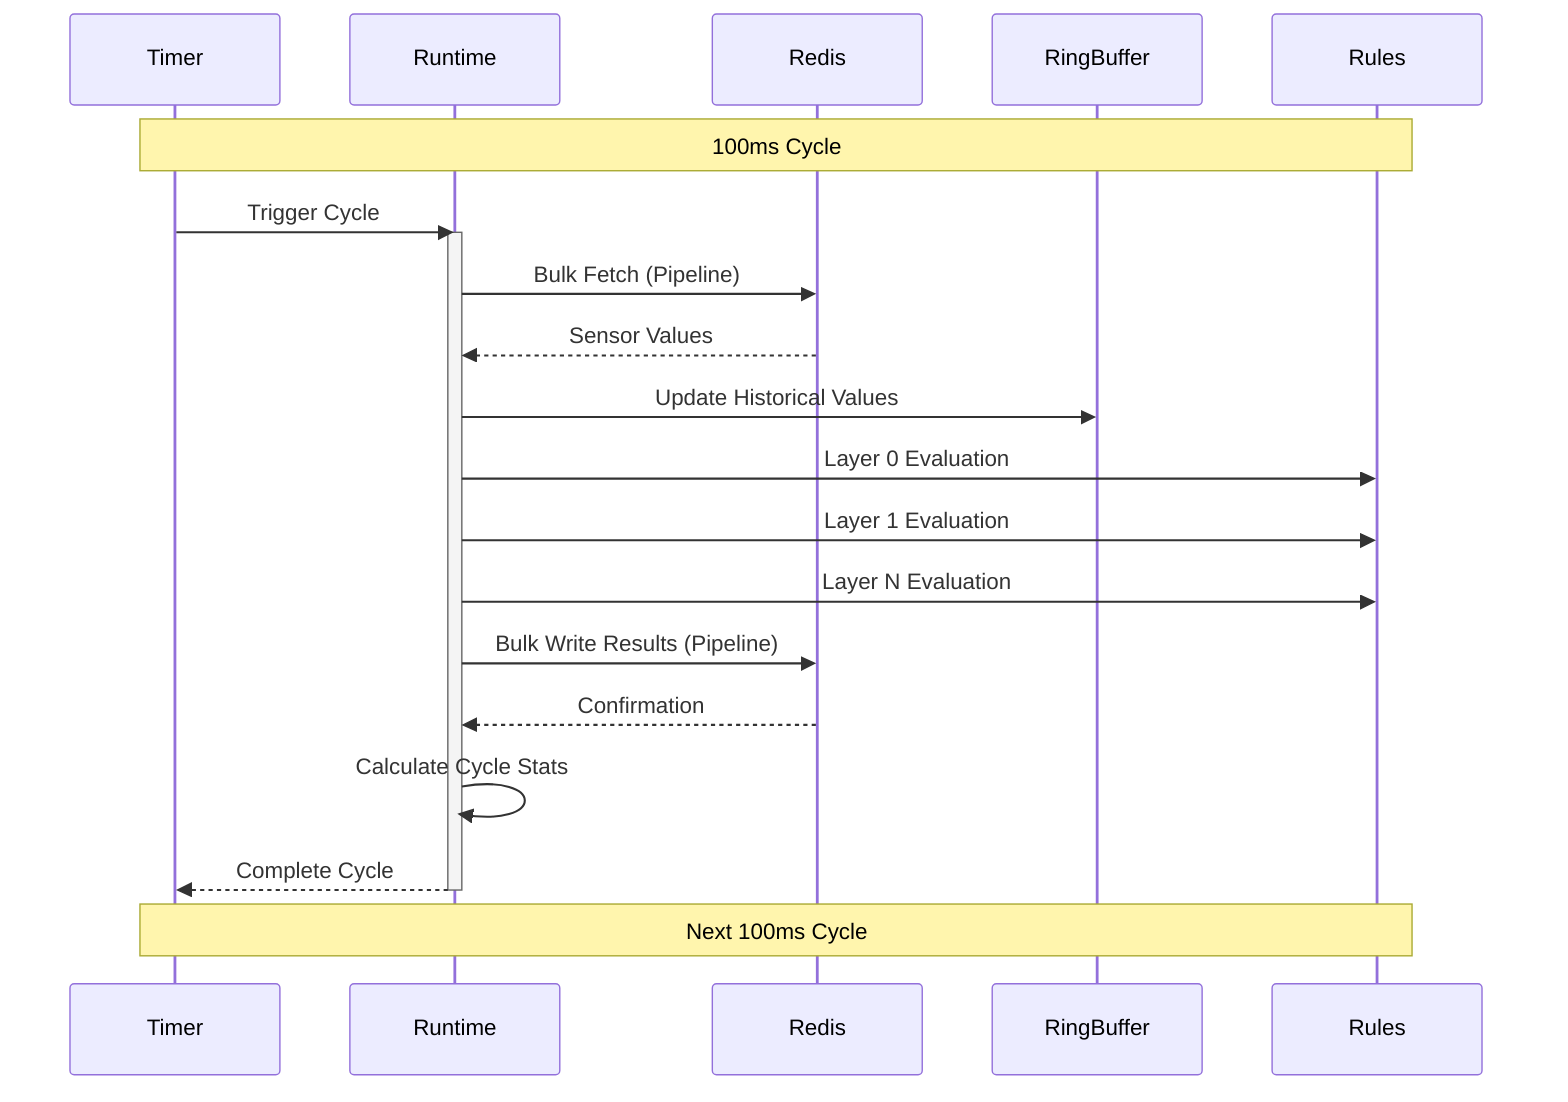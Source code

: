 sequenceDiagram
    participant Timer
    participant Runtime
    participant Redis
    participant RingBuffer
    participant Rules
    
    Note over Timer,Rules: 100ms Cycle
    Timer->>Runtime: Trigger Cycle
    activate Runtime
    
    Runtime->>Redis: Bulk Fetch (Pipeline)
    Redis-->>Runtime: Sensor Values
    
    Runtime->>RingBuffer: Update Historical Values
    Runtime->>Rules: Layer 0 Evaluation
    Runtime->>Rules: Layer 1 Evaluation
    Runtime->>Rules: Layer N Evaluation
    
    Runtime->>Redis: Bulk Write Results (Pipeline)
    Redis-->>Runtime: Confirmation
    
    Runtime->>Runtime: Calculate Cycle Stats
    Runtime-->>Timer: Complete Cycle
    deactivate Runtime
    
    Note over Timer,Rules: Next 100ms Cycle